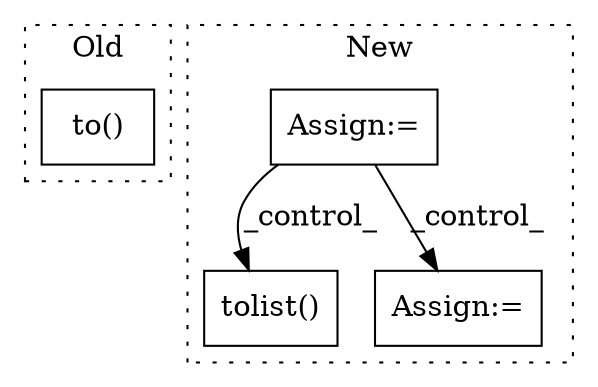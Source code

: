 digraph G {
subgraph cluster0 {
1 [label="to()" a="75" s="1426,1442" l="10,1" shape="box"];
label = "Old";
style="dotted";
}
subgraph cluster1 {
2 [label="tolist()" a="75" s="1866" l="24" shape="box"];
3 [label="Assign:=" a="68" s="608" l="3" shape="box"];
4 [label="Assign:=" a="68" s="1915" l="3" shape="box"];
label = "New";
style="dotted";
}
3 -> 4 [label="_control_"];
3 -> 2 [label="_control_"];
}